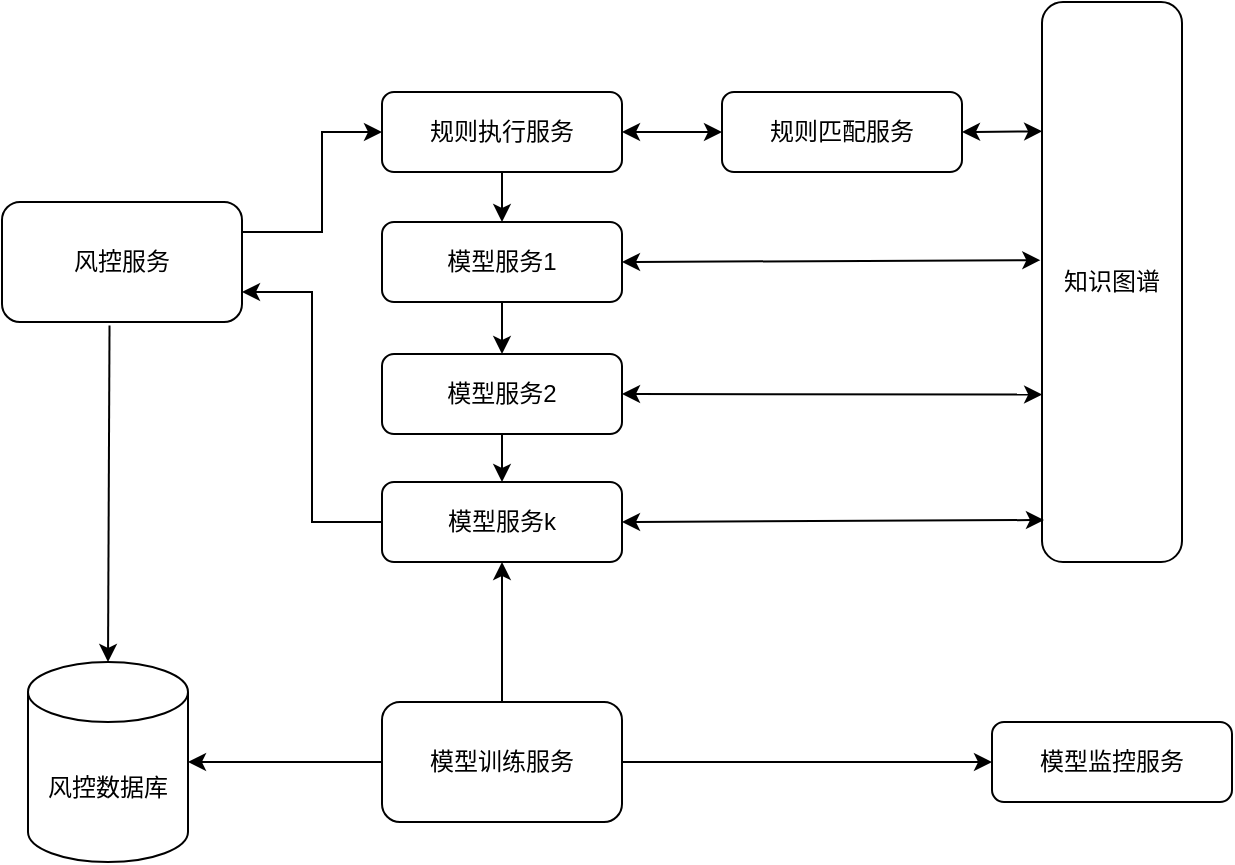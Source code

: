 <mxfile version="20.2.0" type="github">
  <diagram id="ziywDRYvMt0MdyH9GN9u" name="第 1 页">
    <mxGraphModel dx="1179" dy="765" grid="1" gridSize="10" guides="1" tooltips="1" connect="1" arrows="1" fold="1" page="1" pageScale="1" pageWidth="850" pageHeight="1100" math="0" shadow="0">
      <root>
        <mxCell id="0" />
        <mxCell id="1" parent="0" />
        <mxCell id="awqgHAb5KxMPYE8IUojQ-2" value="规则执行服务" style="rounded=1;whiteSpace=wrap;html=1;" vertex="1" parent="1">
          <mxGeometry x="310" y="135" width="120" height="40" as="geometry" />
        </mxCell>
        <mxCell id="awqgHAb5KxMPYE8IUojQ-7" value="规则匹配服务" style="rounded=1;whiteSpace=wrap;html=1;" vertex="1" parent="1">
          <mxGeometry x="480" y="135" width="120" height="40" as="geometry" />
        </mxCell>
        <mxCell id="awqgHAb5KxMPYE8IUojQ-8" value="" style="group" vertex="1" connectable="0" parent="1">
          <mxGeometry x="310" y="200" width="120" height="40" as="geometry" />
        </mxCell>
        <mxCell id="awqgHAb5KxMPYE8IUojQ-1" value="模型服务1" style="rounded=1;whiteSpace=wrap;html=1;" vertex="1" parent="awqgHAb5KxMPYE8IUojQ-8">
          <mxGeometry width="120" height="40" as="geometry" />
        </mxCell>
        <mxCell id="awqgHAb5KxMPYE8IUojQ-10" value="风控服务" style="rounded=1;whiteSpace=wrap;html=1;" vertex="1" parent="1">
          <mxGeometry x="120" y="190" width="120" height="60" as="geometry" />
        </mxCell>
        <mxCell id="awqgHAb5KxMPYE8IUojQ-11" value="" style="edgeStyle=elbowEdgeStyle;elbow=horizontal;endArrow=classic;html=1;rounded=0;entryX=0;entryY=0.5;entryDx=0;entryDy=0;exitX=1;exitY=0.25;exitDx=0;exitDy=0;" edge="1" parent="1" source="awqgHAb5KxMPYE8IUojQ-10" target="awqgHAb5KxMPYE8IUojQ-2">
          <mxGeometry width="50" height="50" relative="1" as="geometry">
            <mxPoint x="260" y="270" as="sourcePoint" />
            <mxPoint x="310" y="220" as="targetPoint" />
            <Array as="points">
              <mxPoint x="280" y="190" />
            </Array>
          </mxGeometry>
        </mxCell>
        <mxCell id="awqgHAb5KxMPYE8IUojQ-12" value="" style="endArrow=classic;html=1;rounded=0;exitX=0.5;exitY=1;exitDx=0;exitDy=0;entryX=0.5;entryY=0;entryDx=0;entryDy=0;" edge="1" parent="1" source="awqgHAb5KxMPYE8IUojQ-2" target="awqgHAb5KxMPYE8IUojQ-1">
          <mxGeometry width="50" height="50" relative="1" as="geometry">
            <mxPoint x="320" y="360" as="sourcePoint" />
            <mxPoint x="370" y="231" as="targetPoint" />
          </mxGeometry>
        </mxCell>
        <mxCell id="awqgHAb5KxMPYE8IUojQ-13" value="" style="endArrow=classic;startArrow=classic;html=1;rounded=0;entryX=0;entryY=0.5;entryDx=0;entryDy=0;exitX=1;exitY=0.5;exitDx=0;exitDy=0;" edge="1" parent="1" source="awqgHAb5KxMPYE8IUojQ-2" target="awqgHAb5KxMPYE8IUojQ-7">
          <mxGeometry width="50" height="50" relative="1" as="geometry">
            <mxPoint x="320" y="360" as="sourcePoint" />
            <mxPoint x="370" y="310" as="targetPoint" />
          </mxGeometry>
        </mxCell>
        <mxCell id="awqgHAb5KxMPYE8IUojQ-14" value="知识图谱" style="rounded=1;whiteSpace=wrap;html=1;" vertex="1" parent="1">
          <mxGeometry x="640" y="90" width="70" height="280" as="geometry" />
        </mxCell>
        <mxCell id="awqgHAb5KxMPYE8IUojQ-17" value="" style="endArrow=classic;startArrow=classic;html=1;rounded=0;exitX=1;exitY=0.5;exitDx=0;exitDy=0;entryX=-0.012;entryY=0.461;entryDx=0;entryDy=0;entryPerimeter=0;" edge="1" parent="1" source="awqgHAb5KxMPYE8IUojQ-1" target="awqgHAb5KxMPYE8IUojQ-14">
          <mxGeometry width="50" height="50" relative="1" as="geometry">
            <mxPoint x="430" y="270" as="sourcePoint" />
            <mxPoint x="470" y="310" as="targetPoint" />
          </mxGeometry>
        </mxCell>
        <mxCell id="awqgHAb5KxMPYE8IUojQ-19" value="" style="edgeStyle=elbowEdgeStyle;elbow=horizontal;endArrow=classic;html=1;rounded=0;entryX=1;entryY=0.75;entryDx=0;entryDy=0;exitX=0;exitY=0.5;exitDx=0;exitDy=0;" edge="1" parent="1" source="awqgHAb5KxMPYE8IUojQ-21" target="awqgHAb5KxMPYE8IUojQ-10">
          <mxGeometry width="50" height="50" relative="1" as="geometry">
            <mxPoint x="310" y="270" as="sourcePoint" />
            <mxPoint x="470" y="310" as="targetPoint" />
          </mxGeometry>
        </mxCell>
        <mxCell id="awqgHAb5KxMPYE8IUojQ-20" value="" style="group" vertex="1" connectable="0" parent="1">
          <mxGeometry x="310" y="330" width="120" height="40" as="geometry" />
        </mxCell>
        <mxCell id="awqgHAb5KxMPYE8IUojQ-21" value="模型服务k" style="rounded=1;whiteSpace=wrap;html=1;" vertex="1" parent="awqgHAb5KxMPYE8IUojQ-20">
          <mxGeometry width="120" height="40" as="geometry" />
        </mxCell>
        <mxCell id="awqgHAb5KxMPYE8IUojQ-22" value="" style="endArrow=classic;startArrow=classic;html=1;rounded=0;entryX=0.001;entryY=0.701;entryDx=0;entryDy=0;exitX=1;exitY=0.5;exitDx=0;exitDy=0;entryPerimeter=0;" edge="1" parent="1" source="awqgHAb5KxMPYE8IUojQ-34" target="awqgHAb5KxMPYE8IUojQ-14">
          <mxGeometry width="50" height="50" relative="1" as="geometry">
            <mxPoint x="440" y="230" as="sourcePoint" />
            <mxPoint x="650" y="230" as="targetPoint" />
          </mxGeometry>
        </mxCell>
        <mxCell id="awqgHAb5KxMPYE8IUojQ-23" value="" style="endArrow=classic;startArrow=classic;html=1;rounded=0;exitX=1;exitY=0.5;exitDx=0;exitDy=0;entryX=0.001;entryY=0.231;entryDx=0;entryDy=0;entryPerimeter=0;" edge="1" parent="1" source="awqgHAb5KxMPYE8IUojQ-7" target="awqgHAb5KxMPYE8IUojQ-14">
          <mxGeometry width="50" height="50" relative="1" as="geometry">
            <mxPoint x="440" y="230" as="sourcePoint" />
            <mxPoint x="650" y="230" as="targetPoint" />
          </mxGeometry>
        </mxCell>
        <mxCell id="awqgHAb5KxMPYE8IUojQ-24" value="" style="endArrow=classic;html=1;rounded=0;exitX=0.5;exitY=1;exitDx=0;exitDy=0;entryX=0.5;entryY=0;entryDx=0;entryDy=0;" edge="1" parent="1" source="awqgHAb5KxMPYE8IUojQ-1" target="awqgHAb5KxMPYE8IUojQ-34">
          <mxGeometry width="50" height="50" relative="1" as="geometry">
            <mxPoint x="380" y="185" as="sourcePoint" />
            <mxPoint x="380" y="210" as="targetPoint" />
          </mxGeometry>
        </mxCell>
        <mxCell id="awqgHAb5KxMPYE8IUojQ-25" value="模型训练服务" style="rounded=1;whiteSpace=wrap;html=1;" vertex="1" parent="1">
          <mxGeometry x="310" y="440" width="120" height="60" as="geometry" />
        </mxCell>
        <mxCell id="awqgHAb5KxMPYE8IUojQ-26" value="风控数据库" style="shape=cylinder3;whiteSpace=wrap;html=1;boundedLbl=1;backgroundOutline=1;size=15;" vertex="1" parent="1">
          <mxGeometry x="133" y="420" width="80" height="100" as="geometry" />
        </mxCell>
        <mxCell id="awqgHAb5KxMPYE8IUojQ-27" value="" style="endArrow=classic;html=1;rounded=0;exitX=0.448;exitY=1.03;exitDx=0;exitDy=0;exitPerimeter=0;entryX=0.5;entryY=0;entryDx=0;entryDy=0;entryPerimeter=0;" edge="1" parent="1" source="awqgHAb5KxMPYE8IUojQ-10" target="awqgHAb5KxMPYE8IUojQ-26">
          <mxGeometry width="50" height="50" relative="1" as="geometry">
            <mxPoint x="520" y="390" as="sourcePoint" />
            <mxPoint x="570" y="340" as="targetPoint" />
          </mxGeometry>
        </mxCell>
        <mxCell id="awqgHAb5KxMPYE8IUojQ-28" value="" style="endArrow=classic;html=1;rounded=0;exitX=0;exitY=0.5;exitDx=0;exitDy=0;entryX=1;entryY=0.5;entryDx=0;entryDy=0;entryPerimeter=0;" edge="1" parent="1" source="awqgHAb5KxMPYE8IUojQ-25" target="awqgHAb5KxMPYE8IUojQ-26">
          <mxGeometry width="50" height="50" relative="1" as="geometry">
            <mxPoint x="183.76" y="340.8" as="sourcePoint" />
            <mxPoint x="230" y="439" as="targetPoint" />
          </mxGeometry>
        </mxCell>
        <mxCell id="awqgHAb5KxMPYE8IUojQ-30" value="模型监控服务" style="rounded=1;whiteSpace=wrap;html=1;" vertex="1" parent="1">
          <mxGeometry x="615" y="450" width="120" height="40" as="geometry" />
        </mxCell>
        <mxCell id="awqgHAb5KxMPYE8IUojQ-31" value="" style="endArrow=classic;html=1;rounded=0;entryX=0.5;entryY=1;entryDx=0;entryDy=0;exitX=0.5;exitY=0;exitDx=0;exitDy=0;" edge="1" parent="1" source="awqgHAb5KxMPYE8IUojQ-25" target="awqgHAb5KxMPYE8IUojQ-21">
          <mxGeometry width="50" height="50" relative="1" as="geometry">
            <mxPoint x="520" y="390" as="sourcePoint" />
            <mxPoint x="570" y="340" as="targetPoint" />
          </mxGeometry>
        </mxCell>
        <mxCell id="awqgHAb5KxMPYE8IUojQ-32" value="" style="endArrow=classic;html=1;rounded=0;exitX=1;exitY=0.5;exitDx=0;exitDy=0;entryX=0;entryY=0.5;entryDx=0;entryDy=0;" edge="1" parent="1" source="awqgHAb5KxMPYE8IUojQ-25" target="awqgHAb5KxMPYE8IUojQ-30">
          <mxGeometry width="50" height="50" relative="1" as="geometry">
            <mxPoint x="520" y="469" as="sourcePoint" />
            <mxPoint x="570" y="419" as="targetPoint" />
          </mxGeometry>
        </mxCell>
        <mxCell id="awqgHAb5KxMPYE8IUojQ-33" value="" style="group" vertex="1" connectable="0" parent="1">
          <mxGeometry x="310" y="266" width="120" height="40" as="geometry" />
        </mxCell>
        <mxCell id="awqgHAb5KxMPYE8IUojQ-34" value="模型服务2" style="rounded=1;whiteSpace=wrap;html=1;" vertex="1" parent="awqgHAb5KxMPYE8IUojQ-33">
          <mxGeometry width="120" height="40" as="geometry" />
        </mxCell>
        <mxCell id="awqgHAb5KxMPYE8IUojQ-35" value="" style="endArrow=classic;html=1;rounded=0;exitX=0.5;exitY=1;exitDx=0;exitDy=0;entryX=0.5;entryY=0;entryDx=0;entryDy=0;" edge="1" parent="1" source="awqgHAb5KxMPYE8IUojQ-34" target="awqgHAb5KxMPYE8IUojQ-21">
          <mxGeometry width="50" height="50" relative="1" as="geometry">
            <mxPoint x="380" y="250.0" as="sourcePoint" />
            <mxPoint x="380" y="280" as="targetPoint" />
          </mxGeometry>
        </mxCell>
        <mxCell id="awqgHAb5KxMPYE8IUojQ-36" value="" style="endArrow=classic;startArrow=classic;html=1;rounded=0;entryX=0.014;entryY=0.925;entryDx=0;entryDy=0;exitX=1;exitY=0.5;exitDx=0;exitDy=0;entryPerimeter=0;" edge="1" parent="1" source="awqgHAb5KxMPYE8IUojQ-21" target="awqgHAb5KxMPYE8IUojQ-14">
          <mxGeometry width="50" height="50" relative="1" as="geometry">
            <mxPoint x="440" y="296" as="sourcePoint" />
            <mxPoint x="650" y="295" as="targetPoint" />
          </mxGeometry>
        </mxCell>
      </root>
    </mxGraphModel>
  </diagram>
</mxfile>
